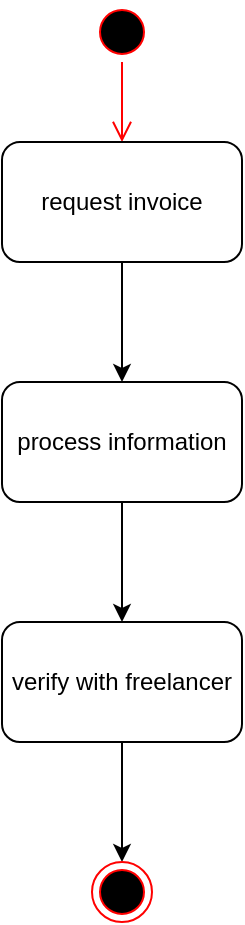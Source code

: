 <mxfile version="20.6.0" type="device"><diagram id="Y2pHue-PltNml9qw4Llk" name="Page-1"><mxGraphModel dx="1422" dy="754" grid="1" gridSize="10" guides="1" tooltips="1" connect="1" arrows="1" fold="1" page="1" pageScale="1" pageWidth="827" pageHeight="1169" math="0" shadow="0"><root><mxCell id="0"/><mxCell id="1" parent="0"/><mxCell id="55KUv1t6uFcXRpfgNPzz-1" value="" style="ellipse;html=1;shape=startState;fillColor=#000000;strokeColor=#ff0000;" vertex="1" parent="1"><mxGeometry x="440" y="90" width="30" height="30" as="geometry"/></mxCell><mxCell id="55KUv1t6uFcXRpfgNPzz-2" value="" style="edgeStyle=orthogonalEdgeStyle;html=1;verticalAlign=bottom;endArrow=open;endSize=8;strokeColor=#ff0000;rounded=0;entryX=0.5;entryY=0;entryDx=0;entryDy=0;" edge="1" source="55KUv1t6uFcXRpfgNPzz-1" parent="1" target="55KUv1t6uFcXRpfgNPzz-3"><mxGeometry relative="1" as="geometry"><mxPoint x="455" y="180" as="targetPoint"/></mxGeometry></mxCell><mxCell id="55KUv1t6uFcXRpfgNPzz-3" value="request invoice" style="rounded=1;whiteSpace=wrap;html=1;" vertex="1" parent="1"><mxGeometry x="395" y="160" width="120" height="60" as="geometry"/></mxCell><mxCell id="55KUv1t6uFcXRpfgNPzz-4" value="" style="endArrow=classic;html=1;rounded=0;exitX=0.5;exitY=1;exitDx=0;exitDy=0;" edge="1" parent="1" source="55KUv1t6uFcXRpfgNPzz-3"><mxGeometry width="50" height="50" relative="1" as="geometry"><mxPoint x="480" y="310" as="sourcePoint"/><mxPoint x="455" y="280" as="targetPoint"/></mxGeometry></mxCell><mxCell id="55KUv1t6uFcXRpfgNPzz-9" value="" style="edgeStyle=orthogonalEdgeStyle;rounded=0;orthogonalLoop=1;jettySize=auto;html=1;" edge="1" parent="1" source="55KUv1t6uFcXRpfgNPzz-5" target="55KUv1t6uFcXRpfgNPzz-8"><mxGeometry relative="1" as="geometry"/></mxCell><mxCell id="55KUv1t6uFcXRpfgNPzz-5" value="process information" style="rounded=1;whiteSpace=wrap;html=1;" vertex="1" parent="1"><mxGeometry x="395" y="280" width="120" height="60" as="geometry"/></mxCell><mxCell id="55KUv1t6uFcXRpfgNPzz-11" value="" style="edgeStyle=orthogonalEdgeStyle;rounded=0;orthogonalLoop=1;jettySize=auto;html=1;" edge="1" parent="1" source="55KUv1t6uFcXRpfgNPzz-8" target="55KUv1t6uFcXRpfgNPzz-10"><mxGeometry relative="1" as="geometry"/></mxCell><mxCell id="55KUv1t6uFcXRpfgNPzz-8" value="verify with freelancer" style="rounded=1;whiteSpace=wrap;html=1;" vertex="1" parent="1"><mxGeometry x="395" y="400" width="120" height="60" as="geometry"/></mxCell><mxCell id="55KUv1t6uFcXRpfgNPzz-10" value="" style="ellipse;html=1;shape=endState;fillColor=#000000;strokeColor=#ff0000;" vertex="1" parent="1"><mxGeometry x="440" y="520" width="30" height="30" as="geometry"/></mxCell></root></mxGraphModel></diagram></mxfile>